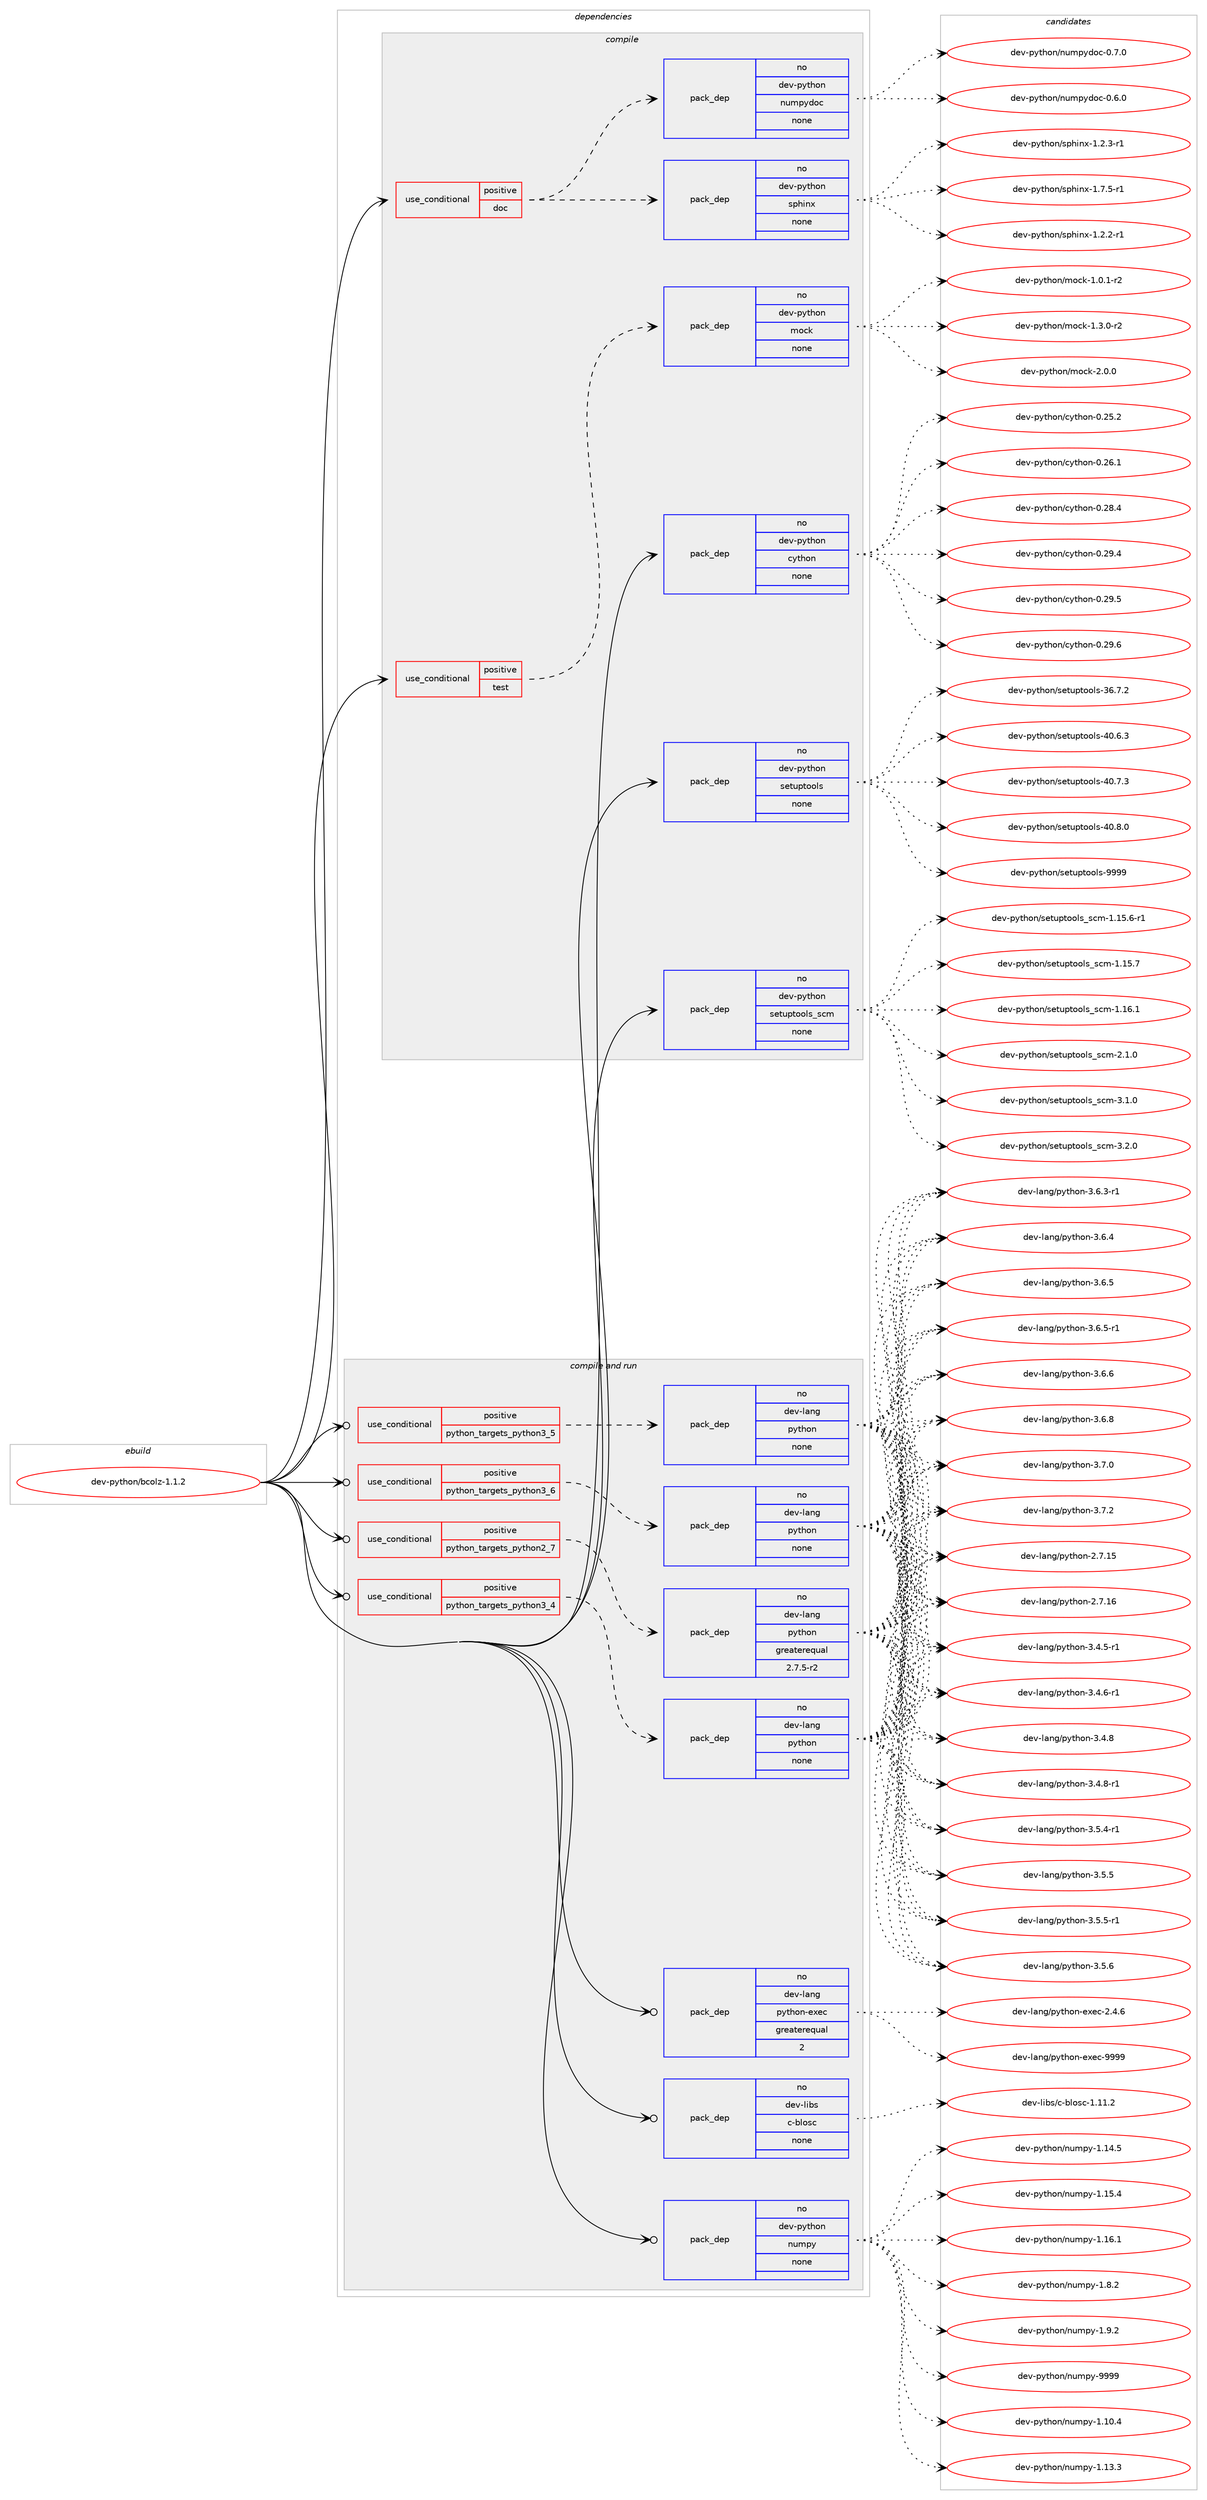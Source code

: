 digraph prolog {

# *************
# Graph options
# *************

newrank=true;
concentrate=true;
compound=true;
graph [rankdir=LR,fontname=Helvetica,fontsize=10,ranksep=1.5];#, ranksep=2.5, nodesep=0.2];
edge  [arrowhead=vee];
node  [fontname=Helvetica,fontsize=10];

# **********
# The ebuild
# **********

subgraph cluster_leftcol {
color=gray;
rank=same;
label=<<i>ebuild</i>>;
id [label="dev-python/bcolz-1.1.2", color=red, width=4, href="../dev-python/bcolz-1.1.2.svg"];
}

# ****************
# The dependencies
# ****************

subgraph cluster_midcol {
color=gray;
label=<<i>dependencies</i>>;
subgraph cluster_compile {
fillcolor="#eeeeee";
style=filled;
label=<<i>compile</i>>;
subgraph cond371526 {
dependency1400715 [label=<<TABLE BORDER="0" CELLBORDER="1" CELLSPACING="0" CELLPADDING="4"><TR><TD ROWSPAN="3" CELLPADDING="10">use_conditional</TD></TR><TR><TD>positive</TD></TR><TR><TD>doc</TD></TR></TABLE>>, shape=none, color=red];
subgraph pack1005962 {
dependency1400716 [label=<<TABLE BORDER="0" CELLBORDER="1" CELLSPACING="0" CELLPADDING="4" WIDTH="220"><TR><TD ROWSPAN="6" CELLPADDING="30">pack_dep</TD></TR><TR><TD WIDTH="110">no</TD></TR><TR><TD>dev-python</TD></TR><TR><TD>sphinx</TD></TR><TR><TD>none</TD></TR><TR><TD></TD></TR></TABLE>>, shape=none, color=blue];
}
dependency1400715:e -> dependency1400716:w [weight=20,style="dashed",arrowhead="vee"];
subgraph pack1005963 {
dependency1400717 [label=<<TABLE BORDER="0" CELLBORDER="1" CELLSPACING="0" CELLPADDING="4" WIDTH="220"><TR><TD ROWSPAN="6" CELLPADDING="30">pack_dep</TD></TR><TR><TD WIDTH="110">no</TD></TR><TR><TD>dev-python</TD></TR><TR><TD>numpydoc</TD></TR><TR><TD>none</TD></TR><TR><TD></TD></TR></TABLE>>, shape=none, color=blue];
}
dependency1400715:e -> dependency1400717:w [weight=20,style="dashed",arrowhead="vee"];
}
id:e -> dependency1400715:w [weight=20,style="solid",arrowhead="vee"];
subgraph cond371527 {
dependency1400718 [label=<<TABLE BORDER="0" CELLBORDER="1" CELLSPACING="0" CELLPADDING="4"><TR><TD ROWSPAN="3" CELLPADDING="10">use_conditional</TD></TR><TR><TD>positive</TD></TR><TR><TD>test</TD></TR></TABLE>>, shape=none, color=red];
subgraph pack1005964 {
dependency1400719 [label=<<TABLE BORDER="0" CELLBORDER="1" CELLSPACING="0" CELLPADDING="4" WIDTH="220"><TR><TD ROWSPAN="6" CELLPADDING="30">pack_dep</TD></TR><TR><TD WIDTH="110">no</TD></TR><TR><TD>dev-python</TD></TR><TR><TD>mock</TD></TR><TR><TD>none</TD></TR><TR><TD></TD></TR></TABLE>>, shape=none, color=blue];
}
dependency1400718:e -> dependency1400719:w [weight=20,style="dashed",arrowhead="vee"];
}
id:e -> dependency1400718:w [weight=20,style="solid",arrowhead="vee"];
subgraph pack1005965 {
dependency1400720 [label=<<TABLE BORDER="0" CELLBORDER="1" CELLSPACING="0" CELLPADDING="4" WIDTH="220"><TR><TD ROWSPAN="6" CELLPADDING="30">pack_dep</TD></TR><TR><TD WIDTH="110">no</TD></TR><TR><TD>dev-python</TD></TR><TR><TD>cython</TD></TR><TR><TD>none</TD></TR><TR><TD></TD></TR></TABLE>>, shape=none, color=blue];
}
id:e -> dependency1400720:w [weight=20,style="solid",arrowhead="vee"];
subgraph pack1005966 {
dependency1400721 [label=<<TABLE BORDER="0" CELLBORDER="1" CELLSPACING="0" CELLPADDING="4" WIDTH="220"><TR><TD ROWSPAN="6" CELLPADDING="30">pack_dep</TD></TR><TR><TD WIDTH="110">no</TD></TR><TR><TD>dev-python</TD></TR><TR><TD>setuptools</TD></TR><TR><TD>none</TD></TR><TR><TD></TD></TR></TABLE>>, shape=none, color=blue];
}
id:e -> dependency1400721:w [weight=20,style="solid",arrowhead="vee"];
subgraph pack1005967 {
dependency1400722 [label=<<TABLE BORDER="0" CELLBORDER="1" CELLSPACING="0" CELLPADDING="4" WIDTH="220"><TR><TD ROWSPAN="6" CELLPADDING="30">pack_dep</TD></TR><TR><TD WIDTH="110">no</TD></TR><TR><TD>dev-python</TD></TR><TR><TD>setuptools_scm</TD></TR><TR><TD>none</TD></TR><TR><TD></TD></TR></TABLE>>, shape=none, color=blue];
}
id:e -> dependency1400722:w [weight=20,style="solid",arrowhead="vee"];
}
subgraph cluster_compileandrun {
fillcolor="#eeeeee";
style=filled;
label=<<i>compile and run</i>>;
subgraph cond371528 {
dependency1400723 [label=<<TABLE BORDER="0" CELLBORDER="1" CELLSPACING="0" CELLPADDING="4"><TR><TD ROWSPAN="3" CELLPADDING="10">use_conditional</TD></TR><TR><TD>positive</TD></TR><TR><TD>python_targets_python2_7</TD></TR></TABLE>>, shape=none, color=red];
subgraph pack1005968 {
dependency1400724 [label=<<TABLE BORDER="0" CELLBORDER="1" CELLSPACING="0" CELLPADDING="4" WIDTH="220"><TR><TD ROWSPAN="6" CELLPADDING="30">pack_dep</TD></TR><TR><TD WIDTH="110">no</TD></TR><TR><TD>dev-lang</TD></TR><TR><TD>python</TD></TR><TR><TD>greaterequal</TD></TR><TR><TD>2.7.5-r2</TD></TR></TABLE>>, shape=none, color=blue];
}
dependency1400723:e -> dependency1400724:w [weight=20,style="dashed",arrowhead="vee"];
}
id:e -> dependency1400723:w [weight=20,style="solid",arrowhead="odotvee"];
subgraph cond371529 {
dependency1400725 [label=<<TABLE BORDER="0" CELLBORDER="1" CELLSPACING="0" CELLPADDING="4"><TR><TD ROWSPAN="3" CELLPADDING="10">use_conditional</TD></TR><TR><TD>positive</TD></TR><TR><TD>python_targets_python3_4</TD></TR></TABLE>>, shape=none, color=red];
subgraph pack1005969 {
dependency1400726 [label=<<TABLE BORDER="0" CELLBORDER="1" CELLSPACING="0" CELLPADDING="4" WIDTH="220"><TR><TD ROWSPAN="6" CELLPADDING="30">pack_dep</TD></TR><TR><TD WIDTH="110">no</TD></TR><TR><TD>dev-lang</TD></TR><TR><TD>python</TD></TR><TR><TD>none</TD></TR><TR><TD></TD></TR></TABLE>>, shape=none, color=blue];
}
dependency1400725:e -> dependency1400726:w [weight=20,style="dashed",arrowhead="vee"];
}
id:e -> dependency1400725:w [weight=20,style="solid",arrowhead="odotvee"];
subgraph cond371530 {
dependency1400727 [label=<<TABLE BORDER="0" CELLBORDER="1" CELLSPACING="0" CELLPADDING="4"><TR><TD ROWSPAN="3" CELLPADDING="10">use_conditional</TD></TR><TR><TD>positive</TD></TR><TR><TD>python_targets_python3_5</TD></TR></TABLE>>, shape=none, color=red];
subgraph pack1005970 {
dependency1400728 [label=<<TABLE BORDER="0" CELLBORDER="1" CELLSPACING="0" CELLPADDING="4" WIDTH="220"><TR><TD ROWSPAN="6" CELLPADDING="30">pack_dep</TD></TR><TR><TD WIDTH="110">no</TD></TR><TR><TD>dev-lang</TD></TR><TR><TD>python</TD></TR><TR><TD>none</TD></TR><TR><TD></TD></TR></TABLE>>, shape=none, color=blue];
}
dependency1400727:e -> dependency1400728:w [weight=20,style="dashed",arrowhead="vee"];
}
id:e -> dependency1400727:w [weight=20,style="solid",arrowhead="odotvee"];
subgraph cond371531 {
dependency1400729 [label=<<TABLE BORDER="0" CELLBORDER="1" CELLSPACING="0" CELLPADDING="4"><TR><TD ROWSPAN="3" CELLPADDING="10">use_conditional</TD></TR><TR><TD>positive</TD></TR><TR><TD>python_targets_python3_6</TD></TR></TABLE>>, shape=none, color=red];
subgraph pack1005971 {
dependency1400730 [label=<<TABLE BORDER="0" CELLBORDER="1" CELLSPACING="0" CELLPADDING="4" WIDTH="220"><TR><TD ROWSPAN="6" CELLPADDING="30">pack_dep</TD></TR><TR><TD WIDTH="110">no</TD></TR><TR><TD>dev-lang</TD></TR><TR><TD>python</TD></TR><TR><TD>none</TD></TR><TR><TD></TD></TR></TABLE>>, shape=none, color=blue];
}
dependency1400729:e -> dependency1400730:w [weight=20,style="dashed",arrowhead="vee"];
}
id:e -> dependency1400729:w [weight=20,style="solid",arrowhead="odotvee"];
subgraph pack1005972 {
dependency1400731 [label=<<TABLE BORDER="0" CELLBORDER="1" CELLSPACING="0" CELLPADDING="4" WIDTH="220"><TR><TD ROWSPAN="6" CELLPADDING="30">pack_dep</TD></TR><TR><TD WIDTH="110">no</TD></TR><TR><TD>dev-lang</TD></TR><TR><TD>python-exec</TD></TR><TR><TD>greaterequal</TD></TR><TR><TD>2</TD></TR></TABLE>>, shape=none, color=blue];
}
id:e -> dependency1400731:w [weight=20,style="solid",arrowhead="odotvee"];
subgraph pack1005973 {
dependency1400732 [label=<<TABLE BORDER="0" CELLBORDER="1" CELLSPACING="0" CELLPADDING="4" WIDTH="220"><TR><TD ROWSPAN="6" CELLPADDING="30">pack_dep</TD></TR><TR><TD WIDTH="110">no</TD></TR><TR><TD>dev-libs</TD></TR><TR><TD>c-blosc</TD></TR><TR><TD>none</TD></TR><TR><TD></TD></TR></TABLE>>, shape=none, color=blue];
}
id:e -> dependency1400732:w [weight=20,style="solid",arrowhead="odotvee"];
subgraph pack1005974 {
dependency1400733 [label=<<TABLE BORDER="0" CELLBORDER="1" CELLSPACING="0" CELLPADDING="4" WIDTH="220"><TR><TD ROWSPAN="6" CELLPADDING="30">pack_dep</TD></TR><TR><TD WIDTH="110">no</TD></TR><TR><TD>dev-python</TD></TR><TR><TD>numpy</TD></TR><TR><TD>none</TD></TR><TR><TD></TD></TR></TABLE>>, shape=none, color=blue];
}
id:e -> dependency1400733:w [weight=20,style="solid",arrowhead="odotvee"];
}
subgraph cluster_run {
fillcolor="#eeeeee";
style=filled;
label=<<i>run</i>>;
}
}

# **************
# The candidates
# **************

subgraph cluster_choices {
rank=same;
color=gray;
label=<<i>candidates</i>>;

subgraph choice1005962 {
color=black;
nodesep=1;
choice10010111845112121116104111110471151121041051101204549465046504511449 [label="dev-python/sphinx-1.2.2-r1", color=red, width=4,href="../dev-python/sphinx-1.2.2-r1.svg"];
choice10010111845112121116104111110471151121041051101204549465046514511449 [label="dev-python/sphinx-1.2.3-r1", color=red, width=4,href="../dev-python/sphinx-1.2.3-r1.svg"];
choice10010111845112121116104111110471151121041051101204549465546534511449 [label="dev-python/sphinx-1.7.5-r1", color=red, width=4,href="../dev-python/sphinx-1.7.5-r1.svg"];
dependency1400716:e -> choice10010111845112121116104111110471151121041051101204549465046504511449:w [style=dotted,weight="100"];
dependency1400716:e -> choice10010111845112121116104111110471151121041051101204549465046514511449:w [style=dotted,weight="100"];
dependency1400716:e -> choice10010111845112121116104111110471151121041051101204549465546534511449:w [style=dotted,weight="100"];
}
subgraph choice1005963 {
color=black;
nodesep=1;
choice100101118451121211161041111104711011710911212110011199454846544648 [label="dev-python/numpydoc-0.6.0", color=red, width=4,href="../dev-python/numpydoc-0.6.0.svg"];
choice100101118451121211161041111104711011710911212110011199454846554648 [label="dev-python/numpydoc-0.7.0", color=red, width=4,href="../dev-python/numpydoc-0.7.0.svg"];
dependency1400717:e -> choice100101118451121211161041111104711011710911212110011199454846544648:w [style=dotted,weight="100"];
dependency1400717:e -> choice100101118451121211161041111104711011710911212110011199454846554648:w [style=dotted,weight="100"];
}
subgraph choice1005964 {
color=black;
nodesep=1;
choice1001011184511212111610411111047109111991074549464846494511450 [label="dev-python/mock-1.0.1-r2", color=red, width=4,href="../dev-python/mock-1.0.1-r2.svg"];
choice1001011184511212111610411111047109111991074549465146484511450 [label="dev-python/mock-1.3.0-r2", color=red, width=4,href="../dev-python/mock-1.3.0-r2.svg"];
choice100101118451121211161041111104710911199107455046484648 [label="dev-python/mock-2.0.0", color=red, width=4,href="../dev-python/mock-2.0.0.svg"];
dependency1400719:e -> choice1001011184511212111610411111047109111991074549464846494511450:w [style=dotted,weight="100"];
dependency1400719:e -> choice1001011184511212111610411111047109111991074549465146484511450:w [style=dotted,weight="100"];
dependency1400719:e -> choice100101118451121211161041111104710911199107455046484648:w [style=dotted,weight="100"];
}
subgraph choice1005965 {
color=black;
nodesep=1;
choice10010111845112121116104111110479912111610411111045484650534650 [label="dev-python/cython-0.25.2", color=red, width=4,href="../dev-python/cython-0.25.2.svg"];
choice10010111845112121116104111110479912111610411111045484650544649 [label="dev-python/cython-0.26.1", color=red, width=4,href="../dev-python/cython-0.26.1.svg"];
choice10010111845112121116104111110479912111610411111045484650564652 [label="dev-python/cython-0.28.4", color=red, width=4,href="../dev-python/cython-0.28.4.svg"];
choice10010111845112121116104111110479912111610411111045484650574652 [label="dev-python/cython-0.29.4", color=red, width=4,href="../dev-python/cython-0.29.4.svg"];
choice10010111845112121116104111110479912111610411111045484650574653 [label="dev-python/cython-0.29.5", color=red, width=4,href="../dev-python/cython-0.29.5.svg"];
choice10010111845112121116104111110479912111610411111045484650574654 [label="dev-python/cython-0.29.6", color=red, width=4,href="../dev-python/cython-0.29.6.svg"];
dependency1400720:e -> choice10010111845112121116104111110479912111610411111045484650534650:w [style=dotted,weight="100"];
dependency1400720:e -> choice10010111845112121116104111110479912111610411111045484650544649:w [style=dotted,weight="100"];
dependency1400720:e -> choice10010111845112121116104111110479912111610411111045484650564652:w [style=dotted,weight="100"];
dependency1400720:e -> choice10010111845112121116104111110479912111610411111045484650574652:w [style=dotted,weight="100"];
dependency1400720:e -> choice10010111845112121116104111110479912111610411111045484650574653:w [style=dotted,weight="100"];
dependency1400720:e -> choice10010111845112121116104111110479912111610411111045484650574654:w [style=dotted,weight="100"];
}
subgraph choice1005966 {
color=black;
nodesep=1;
choice100101118451121211161041111104711510111611711211611111110811545515446554650 [label="dev-python/setuptools-36.7.2", color=red, width=4,href="../dev-python/setuptools-36.7.2.svg"];
choice100101118451121211161041111104711510111611711211611111110811545524846544651 [label="dev-python/setuptools-40.6.3", color=red, width=4,href="../dev-python/setuptools-40.6.3.svg"];
choice100101118451121211161041111104711510111611711211611111110811545524846554651 [label="dev-python/setuptools-40.7.3", color=red, width=4,href="../dev-python/setuptools-40.7.3.svg"];
choice100101118451121211161041111104711510111611711211611111110811545524846564648 [label="dev-python/setuptools-40.8.0", color=red, width=4,href="../dev-python/setuptools-40.8.0.svg"];
choice10010111845112121116104111110471151011161171121161111111081154557575757 [label="dev-python/setuptools-9999", color=red, width=4,href="../dev-python/setuptools-9999.svg"];
dependency1400721:e -> choice100101118451121211161041111104711510111611711211611111110811545515446554650:w [style=dotted,weight="100"];
dependency1400721:e -> choice100101118451121211161041111104711510111611711211611111110811545524846544651:w [style=dotted,weight="100"];
dependency1400721:e -> choice100101118451121211161041111104711510111611711211611111110811545524846554651:w [style=dotted,weight="100"];
dependency1400721:e -> choice100101118451121211161041111104711510111611711211611111110811545524846564648:w [style=dotted,weight="100"];
dependency1400721:e -> choice10010111845112121116104111110471151011161171121161111111081154557575757:w [style=dotted,weight="100"];
}
subgraph choice1005967 {
color=black;
nodesep=1;
choice10010111845112121116104111110471151011161171121161111111081159511599109454946495346544511449 [label="dev-python/setuptools_scm-1.15.6-r1", color=red, width=4,href="../dev-python/setuptools_scm-1.15.6-r1.svg"];
choice1001011184511212111610411111047115101116117112116111111108115951159910945494649534655 [label="dev-python/setuptools_scm-1.15.7", color=red, width=4,href="../dev-python/setuptools_scm-1.15.7.svg"];
choice1001011184511212111610411111047115101116117112116111111108115951159910945494649544649 [label="dev-python/setuptools_scm-1.16.1", color=red, width=4,href="../dev-python/setuptools_scm-1.16.1.svg"];
choice10010111845112121116104111110471151011161171121161111111081159511599109455046494648 [label="dev-python/setuptools_scm-2.1.0", color=red, width=4,href="../dev-python/setuptools_scm-2.1.0.svg"];
choice10010111845112121116104111110471151011161171121161111111081159511599109455146494648 [label="dev-python/setuptools_scm-3.1.0", color=red, width=4,href="../dev-python/setuptools_scm-3.1.0.svg"];
choice10010111845112121116104111110471151011161171121161111111081159511599109455146504648 [label="dev-python/setuptools_scm-3.2.0", color=red, width=4,href="../dev-python/setuptools_scm-3.2.0.svg"];
dependency1400722:e -> choice10010111845112121116104111110471151011161171121161111111081159511599109454946495346544511449:w [style=dotted,weight="100"];
dependency1400722:e -> choice1001011184511212111610411111047115101116117112116111111108115951159910945494649534655:w [style=dotted,weight="100"];
dependency1400722:e -> choice1001011184511212111610411111047115101116117112116111111108115951159910945494649544649:w [style=dotted,weight="100"];
dependency1400722:e -> choice10010111845112121116104111110471151011161171121161111111081159511599109455046494648:w [style=dotted,weight="100"];
dependency1400722:e -> choice10010111845112121116104111110471151011161171121161111111081159511599109455146494648:w [style=dotted,weight="100"];
dependency1400722:e -> choice10010111845112121116104111110471151011161171121161111111081159511599109455146504648:w [style=dotted,weight="100"];
}
subgraph choice1005968 {
color=black;
nodesep=1;
choice10010111845108971101034711212111610411111045504655464953 [label="dev-lang/python-2.7.15", color=red, width=4,href="../dev-lang/python-2.7.15.svg"];
choice10010111845108971101034711212111610411111045504655464954 [label="dev-lang/python-2.7.16", color=red, width=4,href="../dev-lang/python-2.7.16.svg"];
choice1001011184510897110103471121211161041111104551465246534511449 [label="dev-lang/python-3.4.5-r1", color=red, width=4,href="../dev-lang/python-3.4.5-r1.svg"];
choice1001011184510897110103471121211161041111104551465246544511449 [label="dev-lang/python-3.4.6-r1", color=red, width=4,href="../dev-lang/python-3.4.6-r1.svg"];
choice100101118451089711010347112121116104111110455146524656 [label="dev-lang/python-3.4.8", color=red, width=4,href="../dev-lang/python-3.4.8.svg"];
choice1001011184510897110103471121211161041111104551465246564511449 [label="dev-lang/python-3.4.8-r1", color=red, width=4,href="../dev-lang/python-3.4.8-r1.svg"];
choice1001011184510897110103471121211161041111104551465346524511449 [label="dev-lang/python-3.5.4-r1", color=red, width=4,href="../dev-lang/python-3.5.4-r1.svg"];
choice100101118451089711010347112121116104111110455146534653 [label="dev-lang/python-3.5.5", color=red, width=4,href="../dev-lang/python-3.5.5.svg"];
choice1001011184510897110103471121211161041111104551465346534511449 [label="dev-lang/python-3.5.5-r1", color=red, width=4,href="../dev-lang/python-3.5.5-r1.svg"];
choice100101118451089711010347112121116104111110455146534654 [label="dev-lang/python-3.5.6", color=red, width=4,href="../dev-lang/python-3.5.6.svg"];
choice1001011184510897110103471121211161041111104551465446514511449 [label="dev-lang/python-3.6.3-r1", color=red, width=4,href="../dev-lang/python-3.6.3-r1.svg"];
choice100101118451089711010347112121116104111110455146544652 [label="dev-lang/python-3.6.4", color=red, width=4,href="../dev-lang/python-3.6.4.svg"];
choice100101118451089711010347112121116104111110455146544653 [label="dev-lang/python-3.6.5", color=red, width=4,href="../dev-lang/python-3.6.5.svg"];
choice1001011184510897110103471121211161041111104551465446534511449 [label="dev-lang/python-3.6.5-r1", color=red, width=4,href="../dev-lang/python-3.6.5-r1.svg"];
choice100101118451089711010347112121116104111110455146544654 [label="dev-lang/python-3.6.6", color=red, width=4,href="../dev-lang/python-3.6.6.svg"];
choice100101118451089711010347112121116104111110455146544656 [label="dev-lang/python-3.6.8", color=red, width=4,href="../dev-lang/python-3.6.8.svg"];
choice100101118451089711010347112121116104111110455146554648 [label="dev-lang/python-3.7.0", color=red, width=4,href="../dev-lang/python-3.7.0.svg"];
choice100101118451089711010347112121116104111110455146554650 [label="dev-lang/python-3.7.2", color=red, width=4,href="../dev-lang/python-3.7.2.svg"];
dependency1400724:e -> choice10010111845108971101034711212111610411111045504655464953:w [style=dotted,weight="100"];
dependency1400724:e -> choice10010111845108971101034711212111610411111045504655464954:w [style=dotted,weight="100"];
dependency1400724:e -> choice1001011184510897110103471121211161041111104551465246534511449:w [style=dotted,weight="100"];
dependency1400724:e -> choice1001011184510897110103471121211161041111104551465246544511449:w [style=dotted,weight="100"];
dependency1400724:e -> choice100101118451089711010347112121116104111110455146524656:w [style=dotted,weight="100"];
dependency1400724:e -> choice1001011184510897110103471121211161041111104551465246564511449:w [style=dotted,weight="100"];
dependency1400724:e -> choice1001011184510897110103471121211161041111104551465346524511449:w [style=dotted,weight="100"];
dependency1400724:e -> choice100101118451089711010347112121116104111110455146534653:w [style=dotted,weight="100"];
dependency1400724:e -> choice1001011184510897110103471121211161041111104551465346534511449:w [style=dotted,weight="100"];
dependency1400724:e -> choice100101118451089711010347112121116104111110455146534654:w [style=dotted,weight="100"];
dependency1400724:e -> choice1001011184510897110103471121211161041111104551465446514511449:w [style=dotted,weight="100"];
dependency1400724:e -> choice100101118451089711010347112121116104111110455146544652:w [style=dotted,weight="100"];
dependency1400724:e -> choice100101118451089711010347112121116104111110455146544653:w [style=dotted,weight="100"];
dependency1400724:e -> choice1001011184510897110103471121211161041111104551465446534511449:w [style=dotted,weight="100"];
dependency1400724:e -> choice100101118451089711010347112121116104111110455146544654:w [style=dotted,weight="100"];
dependency1400724:e -> choice100101118451089711010347112121116104111110455146544656:w [style=dotted,weight="100"];
dependency1400724:e -> choice100101118451089711010347112121116104111110455146554648:w [style=dotted,weight="100"];
dependency1400724:e -> choice100101118451089711010347112121116104111110455146554650:w [style=dotted,weight="100"];
}
subgraph choice1005969 {
color=black;
nodesep=1;
choice10010111845108971101034711212111610411111045504655464953 [label="dev-lang/python-2.7.15", color=red, width=4,href="../dev-lang/python-2.7.15.svg"];
choice10010111845108971101034711212111610411111045504655464954 [label="dev-lang/python-2.7.16", color=red, width=4,href="../dev-lang/python-2.7.16.svg"];
choice1001011184510897110103471121211161041111104551465246534511449 [label="dev-lang/python-3.4.5-r1", color=red, width=4,href="../dev-lang/python-3.4.5-r1.svg"];
choice1001011184510897110103471121211161041111104551465246544511449 [label="dev-lang/python-3.4.6-r1", color=red, width=4,href="../dev-lang/python-3.4.6-r1.svg"];
choice100101118451089711010347112121116104111110455146524656 [label="dev-lang/python-3.4.8", color=red, width=4,href="../dev-lang/python-3.4.8.svg"];
choice1001011184510897110103471121211161041111104551465246564511449 [label="dev-lang/python-3.4.8-r1", color=red, width=4,href="../dev-lang/python-3.4.8-r1.svg"];
choice1001011184510897110103471121211161041111104551465346524511449 [label="dev-lang/python-3.5.4-r1", color=red, width=4,href="../dev-lang/python-3.5.4-r1.svg"];
choice100101118451089711010347112121116104111110455146534653 [label="dev-lang/python-3.5.5", color=red, width=4,href="../dev-lang/python-3.5.5.svg"];
choice1001011184510897110103471121211161041111104551465346534511449 [label="dev-lang/python-3.5.5-r1", color=red, width=4,href="../dev-lang/python-3.5.5-r1.svg"];
choice100101118451089711010347112121116104111110455146534654 [label="dev-lang/python-3.5.6", color=red, width=4,href="../dev-lang/python-3.5.6.svg"];
choice1001011184510897110103471121211161041111104551465446514511449 [label="dev-lang/python-3.6.3-r1", color=red, width=4,href="../dev-lang/python-3.6.3-r1.svg"];
choice100101118451089711010347112121116104111110455146544652 [label="dev-lang/python-3.6.4", color=red, width=4,href="../dev-lang/python-3.6.4.svg"];
choice100101118451089711010347112121116104111110455146544653 [label="dev-lang/python-3.6.5", color=red, width=4,href="../dev-lang/python-3.6.5.svg"];
choice1001011184510897110103471121211161041111104551465446534511449 [label="dev-lang/python-3.6.5-r1", color=red, width=4,href="../dev-lang/python-3.6.5-r1.svg"];
choice100101118451089711010347112121116104111110455146544654 [label="dev-lang/python-3.6.6", color=red, width=4,href="../dev-lang/python-3.6.6.svg"];
choice100101118451089711010347112121116104111110455146544656 [label="dev-lang/python-3.6.8", color=red, width=4,href="../dev-lang/python-3.6.8.svg"];
choice100101118451089711010347112121116104111110455146554648 [label="dev-lang/python-3.7.0", color=red, width=4,href="../dev-lang/python-3.7.0.svg"];
choice100101118451089711010347112121116104111110455146554650 [label="dev-lang/python-3.7.2", color=red, width=4,href="../dev-lang/python-3.7.2.svg"];
dependency1400726:e -> choice10010111845108971101034711212111610411111045504655464953:w [style=dotted,weight="100"];
dependency1400726:e -> choice10010111845108971101034711212111610411111045504655464954:w [style=dotted,weight="100"];
dependency1400726:e -> choice1001011184510897110103471121211161041111104551465246534511449:w [style=dotted,weight="100"];
dependency1400726:e -> choice1001011184510897110103471121211161041111104551465246544511449:w [style=dotted,weight="100"];
dependency1400726:e -> choice100101118451089711010347112121116104111110455146524656:w [style=dotted,weight="100"];
dependency1400726:e -> choice1001011184510897110103471121211161041111104551465246564511449:w [style=dotted,weight="100"];
dependency1400726:e -> choice1001011184510897110103471121211161041111104551465346524511449:w [style=dotted,weight="100"];
dependency1400726:e -> choice100101118451089711010347112121116104111110455146534653:w [style=dotted,weight="100"];
dependency1400726:e -> choice1001011184510897110103471121211161041111104551465346534511449:w [style=dotted,weight="100"];
dependency1400726:e -> choice100101118451089711010347112121116104111110455146534654:w [style=dotted,weight="100"];
dependency1400726:e -> choice1001011184510897110103471121211161041111104551465446514511449:w [style=dotted,weight="100"];
dependency1400726:e -> choice100101118451089711010347112121116104111110455146544652:w [style=dotted,weight="100"];
dependency1400726:e -> choice100101118451089711010347112121116104111110455146544653:w [style=dotted,weight="100"];
dependency1400726:e -> choice1001011184510897110103471121211161041111104551465446534511449:w [style=dotted,weight="100"];
dependency1400726:e -> choice100101118451089711010347112121116104111110455146544654:w [style=dotted,weight="100"];
dependency1400726:e -> choice100101118451089711010347112121116104111110455146544656:w [style=dotted,weight="100"];
dependency1400726:e -> choice100101118451089711010347112121116104111110455146554648:w [style=dotted,weight="100"];
dependency1400726:e -> choice100101118451089711010347112121116104111110455146554650:w [style=dotted,weight="100"];
}
subgraph choice1005970 {
color=black;
nodesep=1;
choice10010111845108971101034711212111610411111045504655464953 [label="dev-lang/python-2.7.15", color=red, width=4,href="../dev-lang/python-2.7.15.svg"];
choice10010111845108971101034711212111610411111045504655464954 [label="dev-lang/python-2.7.16", color=red, width=4,href="../dev-lang/python-2.7.16.svg"];
choice1001011184510897110103471121211161041111104551465246534511449 [label="dev-lang/python-3.4.5-r1", color=red, width=4,href="../dev-lang/python-3.4.5-r1.svg"];
choice1001011184510897110103471121211161041111104551465246544511449 [label="dev-lang/python-3.4.6-r1", color=red, width=4,href="../dev-lang/python-3.4.6-r1.svg"];
choice100101118451089711010347112121116104111110455146524656 [label="dev-lang/python-3.4.8", color=red, width=4,href="../dev-lang/python-3.4.8.svg"];
choice1001011184510897110103471121211161041111104551465246564511449 [label="dev-lang/python-3.4.8-r1", color=red, width=4,href="../dev-lang/python-3.4.8-r1.svg"];
choice1001011184510897110103471121211161041111104551465346524511449 [label="dev-lang/python-3.5.4-r1", color=red, width=4,href="../dev-lang/python-3.5.4-r1.svg"];
choice100101118451089711010347112121116104111110455146534653 [label="dev-lang/python-3.5.5", color=red, width=4,href="../dev-lang/python-3.5.5.svg"];
choice1001011184510897110103471121211161041111104551465346534511449 [label="dev-lang/python-3.5.5-r1", color=red, width=4,href="../dev-lang/python-3.5.5-r1.svg"];
choice100101118451089711010347112121116104111110455146534654 [label="dev-lang/python-3.5.6", color=red, width=4,href="../dev-lang/python-3.5.6.svg"];
choice1001011184510897110103471121211161041111104551465446514511449 [label="dev-lang/python-3.6.3-r1", color=red, width=4,href="../dev-lang/python-3.6.3-r1.svg"];
choice100101118451089711010347112121116104111110455146544652 [label="dev-lang/python-3.6.4", color=red, width=4,href="../dev-lang/python-3.6.4.svg"];
choice100101118451089711010347112121116104111110455146544653 [label="dev-lang/python-3.6.5", color=red, width=4,href="../dev-lang/python-3.6.5.svg"];
choice1001011184510897110103471121211161041111104551465446534511449 [label="dev-lang/python-3.6.5-r1", color=red, width=4,href="../dev-lang/python-3.6.5-r1.svg"];
choice100101118451089711010347112121116104111110455146544654 [label="dev-lang/python-3.6.6", color=red, width=4,href="../dev-lang/python-3.6.6.svg"];
choice100101118451089711010347112121116104111110455146544656 [label="dev-lang/python-3.6.8", color=red, width=4,href="../dev-lang/python-3.6.8.svg"];
choice100101118451089711010347112121116104111110455146554648 [label="dev-lang/python-3.7.0", color=red, width=4,href="../dev-lang/python-3.7.0.svg"];
choice100101118451089711010347112121116104111110455146554650 [label="dev-lang/python-3.7.2", color=red, width=4,href="../dev-lang/python-3.7.2.svg"];
dependency1400728:e -> choice10010111845108971101034711212111610411111045504655464953:w [style=dotted,weight="100"];
dependency1400728:e -> choice10010111845108971101034711212111610411111045504655464954:w [style=dotted,weight="100"];
dependency1400728:e -> choice1001011184510897110103471121211161041111104551465246534511449:w [style=dotted,weight="100"];
dependency1400728:e -> choice1001011184510897110103471121211161041111104551465246544511449:w [style=dotted,weight="100"];
dependency1400728:e -> choice100101118451089711010347112121116104111110455146524656:w [style=dotted,weight="100"];
dependency1400728:e -> choice1001011184510897110103471121211161041111104551465246564511449:w [style=dotted,weight="100"];
dependency1400728:e -> choice1001011184510897110103471121211161041111104551465346524511449:w [style=dotted,weight="100"];
dependency1400728:e -> choice100101118451089711010347112121116104111110455146534653:w [style=dotted,weight="100"];
dependency1400728:e -> choice1001011184510897110103471121211161041111104551465346534511449:w [style=dotted,weight="100"];
dependency1400728:e -> choice100101118451089711010347112121116104111110455146534654:w [style=dotted,weight="100"];
dependency1400728:e -> choice1001011184510897110103471121211161041111104551465446514511449:w [style=dotted,weight="100"];
dependency1400728:e -> choice100101118451089711010347112121116104111110455146544652:w [style=dotted,weight="100"];
dependency1400728:e -> choice100101118451089711010347112121116104111110455146544653:w [style=dotted,weight="100"];
dependency1400728:e -> choice1001011184510897110103471121211161041111104551465446534511449:w [style=dotted,weight="100"];
dependency1400728:e -> choice100101118451089711010347112121116104111110455146544654:w [style=dotted,weight="100"];
dependency1400728:e -> choice100101118451089711010347112121116104111110455146544656:w [style=dotted,weight="100"];
dependency1400728:e -> choice100101118451089711010347112121116104111110455146554648:w [style=dotted,weight="100"];
dependency1400728:e -> choice100101118451089711010347112121116104111110455146554650:w [style=dotted,weight="100"];
}
subgraph choice1005971 {
color=black;
nodesep=1;
choice10010111845108971101034711212111610411111045504655464953 [label="dev-lang/python-2.7.15", color=red, width=4,href="../dev-lang/python-2.7.15.svg"];
choice10010111845108971101034711212111610411111045504655464954 [label="dev-lang/python-2.7.16", color=red, width=4,href="../dev-lang/python-2.7.16.svg"];
choice1001011184510897110103471121211161041111104551465246534511449 [label="dev-lang/python-3.4.5-r1", color=red, width=4,href="../dev-lang/python-3.4.5-r1.svg"];
choice1001011184510897110103471121211161041111104551465246544511449 [label="dev-lang/python-3.4.6-r1", color=red, width=4,href="../dev-lang/python-3.4.6-r1.svg"];
choice100101118451089711010347112121116104111110455146524656 [label="dev-lang/python-3.4.8", color=red, width=4,href="../dev-lang/python-3.4.8.svg"];
choice1001011184510897110103471121211161041111104551465246564511449 [label="dev-lang/python-3.4.8-r1", color=red, width=4,href="../dev-lang/python-3.4.8-r1.svg"];
choice1001011184510897110103471121211161041111104551465346524511449 [label="dev-lang/python-3.5.4-r1", color=red, width=4,href="../dev-lang/python-3.5.4-r1.svg"];
choice100101118451089711010347112121116104111110455146534653 [label="dev-lang/python-3.5.5", color=red, width=4,href="../dev-lang/python-3.5.5.svg"];
choice1001011184510897110103471121211161041111104551465346534511449 [label="dev-lang/python-3.5.5-r1", color=red, width=4,href="../dev-lang/python-3.5.5-r1.svg"];
choice100101118451089711010347112121116104111110455146534654 [label="dev-lang/python-3.5.6", color=red, width=4,href="../dev-lang/python-3.5.6.svg"];
choice1001011184510897110103471121211161041111104551465446514511449 [label="dev-lang/python-3.6.3-r1", color=red, width=4,href="../dev-lang/python-3.6.3-r1.svg"];
choice100101118451089711010347112121116104111110455146544652 [label="dev-lang/python-3.6.4", color=red, width=4,href="../dev-lang/python-3.6.4.svg"];
choice100101118451089711010347112121116104111110455146544653 [label="dev-lang/python-3.6.5", color=red, width=4,href="../dev-lang/python-3.6.5.svg"];
choice1001011184510897110103471121211161041111104551465446534511449 [label="dev-lang/python-3.6.5-r1", color=red, width=4,href="../dev-lang/python-3.6.5-r1.svg"];
choice100101118451089711010347112121116104111110455146544654 [label="dev-lang/python-3.6.6", color=red, width=4,href="../dev-lang/python-3.6.6.svg"];
choice100101118451089711010347112121116104111110455146544656 [label="dev-lang/python-3.6.8", color=red, width=4,href="../dev-lang/python-3.6.8.svg"];
choice100101118451089711010347112121116104111110455146554648 [label="dev-lang/python-3.7.0", color=red, width=4,href="../dev-lang/python-3.7.0.svg"];
choice100101118451089711010347112121116104111110455146554650 [label="dev-lang/python-3.7.2", color=red, width=4,href="../dev-lang/python-3.7.2.svg"];
dependency1400730:e -> choice10010111845108971101034711212111610411111045504655464953:w [style=dotted,weight="100"];
dependency1400730:e -> choice10010111845108971101034711212111610411111045504655464954:w [style=dotted,weight="100"];
dependency1400730:e -> choice1001011184510897110103471121211161041111104551465246534511449:w [style=dotted,weight="100"];
dependency1400730:e -> choice1001011184510897110103471121211161041111104551465246544511449:w [style=dotted,weight="100"];
dependency1400730:e -> choice100101118451089711010347112121116104111110455146524656:w [style=dotted,weight="100"];
dependency1400730:e -> choice1001011184510897110103471121211161041111104551465246564511449:w [style=dotted,weight="100"];
dependency1400730:e -> choice1001011184510897110103471121211161041111104551465346524511449:w [style=dotted,weight="100"];
dependency1400730:e -> choice100101118451089711010347112121116104111110455146534653:w [style=dotted,weight="100"];
dependency1400730:e -> choice1001011184510897110103471121211161041111104551465346534511449:w [style=dotted,weight="100"];
dependency1400730:e -> choice100101118451089711010347112121116104111110455146534654:w [style=dotted,weight="100"];
dependency1400730:e -> choice1001011184510897110103471121211161041111104551465446514511449:w [style=dotted,weight="100"];
dependency1400730:e -> choice100101118451089711010347112121116104111110455146544652:w [style=dotted,weight="100"];
dependency1400730:e -> choice100101118451089711010347112121116104111110455146544653:w [style=dotted,weight="100"];
dependency1400730:e -> choice1001011184510897110103471121211161041111104551465446534511449:w [style=dotted,weight="100"];
dependency1400730:e -> choice100101118451089711010347112121116104111110455146544654:w [style=dotted,weight="100"];
dependency1400730:e -> choice100101118451089711010347112121116104111110455146544656:w [style=dotted,weight="100"];
dependency1400730:e -> choice100101118451089711010347112121116104111110455146554648:w [style=dotted,weight="100"];
dependency1400730:e -> choice100101118451089711010347112121116104111110455146554650:w [style=dotted,weight="100"];
}
subgraph choice1005972 {
color=black;
nodesep=1;
choice1001011184510897110103471121211161041111104510112010199455046524654 [label="dev-lang/python-exec-2.4.6", color=red, width=4,href="../dev-lang/python-exec-2.4.6.svg"];
choice10010111845108971101034711212111610411111045101120101994557575757 [label="dev-lang/python-exec-9999", color=red, width=4,href="../dev-lang/python-exec-9999.svg"];
dependency1400731:e -> choice1001011184510897110103471121211161041111104510112010199455046524654:w [style=dotted,weight="100"];
dependency1400731:e -> choice10010111845108971101034711212111610411111045101120101994557575757:w [style=dotted,weight="100"];
}
subgraph choice1005973 {
color=black;
nodesep=1;
choice1001011184510810598115479945981081111159945494649494650 [label="dev-libs/c-blosc-1.11.2", color=red, width=4,href="../dev-libs/c-blosc-1.11.2.svg"];
dependency1400732:e -> choice1001011184510810598115479945981081111159945494649494650:w [style=dotted,weight="100"];
}
subgraph choice1005974 {
color=black;
nodesep=1;
choice100101118451121211161041111104711011710911212145494649484652 [label="dev-python/numpy-1.10.4", color=red, width=4,href="../dev-python/numpy-1.10.4.svg"];
choice100101118451121211161041111104711011710911212145494649514651 [label="dev-python/numpy-1.13.3", color=red, width=4,href="../dev-python/numpy-1.13.3.svg"];
choice100101118451121211161041111104711011710911212145494649524653 [label="dev-python/numpy-1.14.5", color=red, width=4,href="../dev-python/numpy-1.14.5.svg"];
choice100101118451121211161041111104711011710911212145494649534652 [label="dev-python/numpy-1.15.4", color=red, width=4,href="../dev-python/numpy-1.15.4.svg"];
choice100101118451121211161041111104711011710911212145494649544649 [label="dev-python/numpy-1.16.1", color=red, width=4,href="../dev-python/numpy-1.16.1.svg"];
choice1001011184511212111610411111047110117109112121454946564650 [label="dev-python/numpy-1.8.2", color=red, width=4,href="../dev-python/numpy-1.8.2.svg"];
choice1001011184511212111610411111047110117109112121454946574650 [label="dev-python/numpy-1.9.2", color=red, width=4,href="../dev-python/numpy-1.9.2.svg"];
choice10010111845112121116104111110471101171091121214557575757 [label="dev-python/numpy-9999", color=red, width=4,href="../dev-python/numpy-9999.svg"];
dependency1400733:e -> choice100101118451121211161041111104711011710911212145494649484652:w [style=dotted,weight="100"];
dependency1400733:e -> choice100101118451121211161041111104711011710911212145494649514651:w [style=dotted,weight="100"];
dependency1400733:e -> choice100101118451121211161041111104711011710911212145494649524653:w [style=dotted,weight="100"];
dependency1400733:e -> choice100101118451121211161041111104711011710911212145494649534652:w [style=dotted,weight="100"];
dependency1400733:e -> choice100101118451121211161041111104711011710911212145494649544649:w [style=dotted,weight="100"];
dependency1400733:e -> choice1001011184511212111610411111047110117109112121454946564650:w [style=dotted,weight="100"];
dependency1400733:e -> choice1001011184511212111610411111047110117109112121454946574650:w [style=dotted,weight="100"];
dependency1400733:e -> choice10010111845112121116104111110471101171091121214557575757:w [style=dotted,weight="100"];
}
}

}
